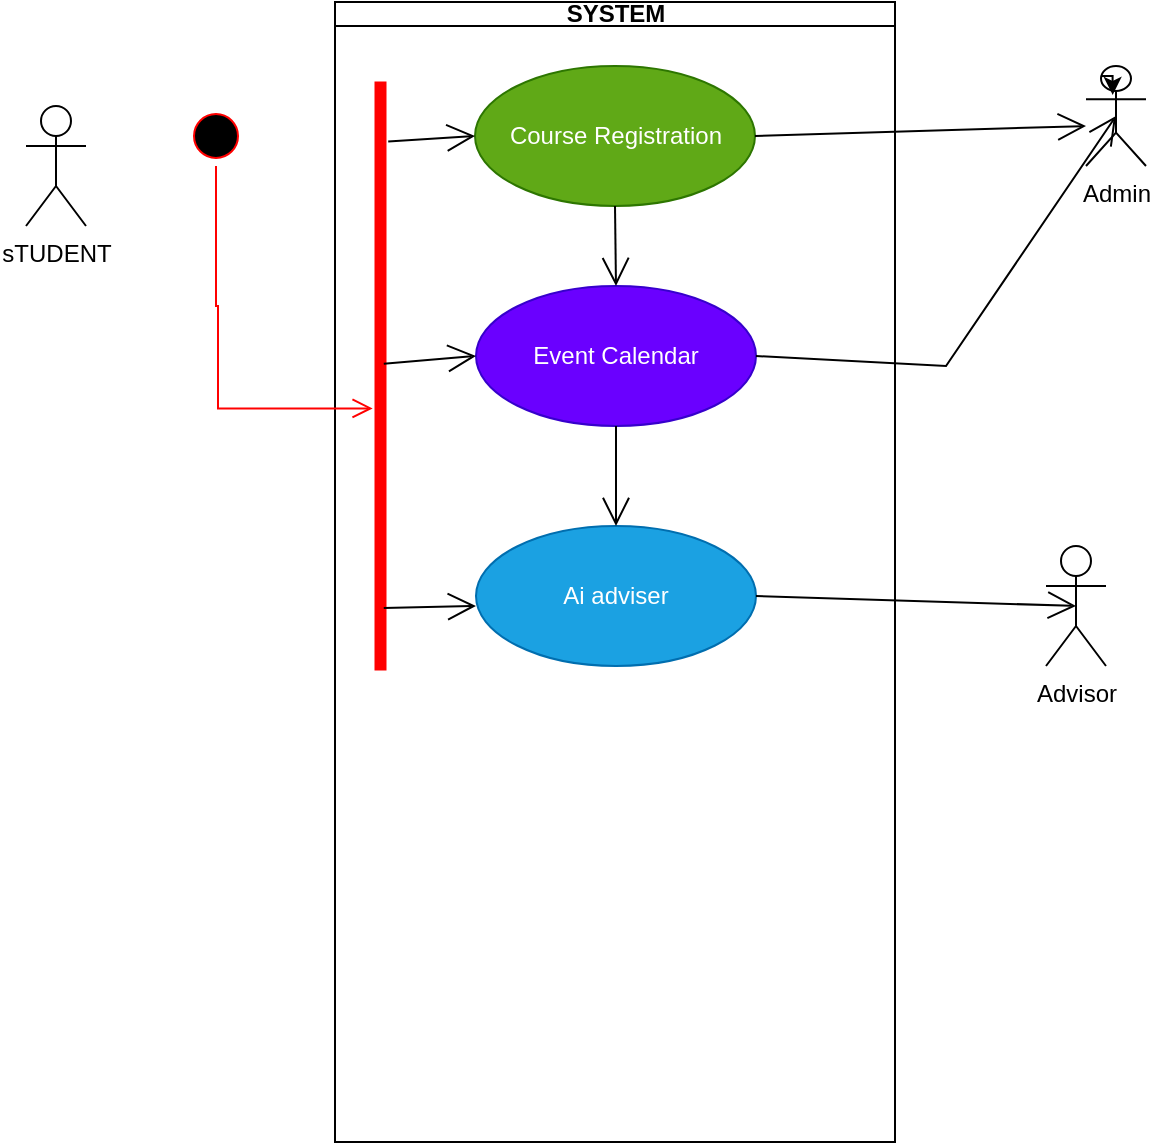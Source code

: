 <mxfile version="24.7.17">
  <diagram name="Page-1" id="e7e014a7-5840-1c2e-5031-d8a46d1fe8dd">
    <mxGraphModel dx="1152" dy="732" grid="1" gridSize="10" guides="1" tooltips="1" connect="1" arrows="1" fold="1" page="1" pageScale="1" pageWidth="1169" pageHeight="826" background="none" math="0" shadow="0">
      <root>
        <mxCell id="0" />
        <mxCell id="1" parent="0" />
        <mxCell id="3" value="SYSTEM" style="swimlane;whiteSpace=wrap;startSize=12;" parent="1" vertex="1">
          <mxGeometry x="444.5" y="128" width="280" height="570" as="geometry" />
        </mxCell>
        <mxCell id="O9mmwDviMF0tea1kizCk-47" value="Course Registration" style="ellipse;whiteSpace=wrap;html=1;fillColor=#60a917;fontColor=#ffffff;strokeColor=#2D7600;" vertex="1" parent="3">
          <mxGeometry x="70" y="32" width="140" height="70" as="geometry" />
        </mxCell>
        <mxCell id="O9mmwDviMF0tea1kizCk-49" value="Ai adviser" style="ellipse;whiteSpace=wrap;html=1;fillColor=#1ba1e2;fontColor=#ffffff;strokeColor=#006EAF;" vertex="1" parent="3">
          <mxGeometry x="70.5" y="262" width="140" height="70" as="geometry" />
        </mxCell>
        <mxCell id="O9mmwDviMF0tea1kizCk-48" value="Event Calendar" style="ellipse;whiteSpace=wrap;html=1;fillColor=#6a00ff;fontColor=#ffffff;strokeColor=#3700CC;" vertex="1" parent="3">
          <mxGeometry x="70.5" y="142" width="140" height="70" as="geometry" />
        </mxCell>
        <mxCell id="O9mmwDviMF0tea1kizCk-50" value="" style="endArrow=open;endFill=1;endSize=12;html=1;rounded=0;entryX=0.5;entryY=0;entryDx=0;entryDy=0;exitX=0.5;exitY=1;exitDx=0;exitDy=0;" edge="1" parent="3" source="O9mmwDviMF0tea1kizCk-48" target="O9mmwDviMF0tea1kizCk-49">
          <mxGeometry width="160" relative="1" as="geometry">
            <mxPoint x="5.5" y="232" as="sourcePoint" />
            <mxPoint x="165.5" y="232" as="targetPoint" />
          </mxGeometry>
        </mxCell>
        <mxCell id="O9mmwDviMF0tea1kizCk-51" value="" style="endArrow=open;endFill=1;endSize=12;html=1;rounded=0;exitX=0.5;exitY=1;exitDx=0;exitDy=0;entryX=0.5;entryY=0;entryDx=0;entryDy=0;" edge="1" parent="3" source="O9mmwDviMF0tea1kizCk-47" target="O9mmwDviMF0tea1kizCk-48">
          <mxGeometry width="160" relative="1" as="geometry">
            <mxPoint x="135.5" y="132" as="sourcePoint" />
            <mxPoint x="135.5" y="152" as="targetPoint" />
            <Array as="points" />
          </mxGeometry>
        </mxCell>
        <mxCell id="O9mmwDviMF0tea1kizCk-52" value="" style="shape=line;html=1;strokeWidth=6;strokeColor=#ff0000;rotation=90;" vertex="1" parent="3">
          <mxGeometry x="-124.5" y="182" width="294.5" height="10" as="geometry" />
        </mxCell>
        <mxCell id="O9mmwDviMF0tea1kizCk-57" value="" style="endArrow=open;endFill=1;endSize=12;html=1;rounded=0;entryX=0;entryY=0.571;entryDx=0;entryDy=0;entryPerimeter=0;exitX=0.894;exitY=0.336;exitDx=0;exitDy=0;exitPerimeter=0;" edge="1" parent="3" source="O9mmwDviMF0tea1kizCk-52" target="O9mmwDviMF0tea1kizCk-49">
          <mxGeometry width="160" relative="1" as="geometry">
            <mxPoint x="-89.5" y="296.44" as="sourcePoint" />
            <mxPoint x="70.5" y="296.44" as="targetPoint" />
          </mxGeometry>
        </mxCell>
        <mxCell id="O9mmwDviMF0tea1kizCk-58" value="" style="endArrow=open;endFill=1;endSize=12;html=1;rounded=0;entryX=0;entryY=0.5;entryDx=0;entryDy=0;exitX=0.479;exitY=0.336;exitDx=0;exitDy=0;exitPerimeter=0;" edge="1" parent="3" source="O9mmwDviMF0tea1kizCk-52" target="O9mmwDviMF0tea1kizCk-48">
          <mxGeometry width="160" relative="1" as="geometry">
            <mxPoint x="25.5" y="182" as="sourcePoint" />
            <mxPoint x="75.5" y="182" as="targetPoint" />
          </mxGeometry>
        </mxCell>
        <mxCell id="O9mmwDviMF0tea1kizCk-59" value="" style="endArrow=open;endFill=1;endSize=12;html=1;rounded=0;entryX=0;entryY=0.5;entryDx=0;entryDy=0;exitX=0.102;exitY=0.114;exitDx=0;exitDy=0;exitPerimeter=0;" edge="1" parent="3" source="O9mmwDviMF0tea1kizCk-52" target="O9mmwDviMF0tea1kizCk-47">
          <mxGeometry width="160" relative="1" as="geometry">
            <mxPoint x="-89.5" y="66.44" as="sourcePoint" />
            <mxPoint x="70.5" y="66.44" as="targetPoint" />
          </mxGeometry>
        </mxCell>
        <mxCell id="O9mmwDviMF0tea1kizCk-41" value="Advisor" style="shape=umlActor;verticalLabelPosition=bottom;verticalAlign=top;html=1;outlineConnect=0;" vertex="1" parent="1">
          <mxGeometry x="800" y="400" width="30" height="60" as="geometry" />
        </mxCell>
        <mxCell id="O9mmwDviMF0tea1kizCk-42" value="sTUDENT" style="shape=umlActor;verticalLabelPosition=bottom;verticalAlign=top;html=1;outlineConnect=0;" vertex="1" parent="1">
          <mxGeometry x="290" y="180" width="30" height="60" as="geometry" />
        </mxCell>
        <mxCell id="O9mmwDviMF0tea1kizCk-54" value="" style="ellipse;html=1;shape=startState;fillColor=#000000;strokeColor=#ff0000;" vertex="1" parent="1">
          <mxGeometry x="370" y="180" width="30" height="30" as="geometry" />
        </mxCell>
        <mxCell id="O9mmwDviMF0tea1kizCk-55" value="" style="edgeStyle=orthogonalEdgeStyle;html=1;verticalAlign=bottom;endArrow=open;endSize=8;strokeColor=#ff0000;rounded=0;entryX=0.555;entryY=0.892;entryDx=0;entryDy=0;entryPerimeter=0;" edge="1" source="O9mmwDviMF0tea1kizCk-54" parent="1" target="O9mmwDviMF0tea1kizCk-52">
          <mxGeometry relative="1" as="geometry">
            <mxPoint x="385" y="340" as="targetPoint" />
            <Array as="points">
              <mxPoint x="385" y="280" />
              <mxPoint x="386" y="331" />
            </Array>
          </mxGeometry>
        </mxCell>
        <mxCell id="O9mmwDviMF0tea1kizCk-60" value="" style="endArrow=open;endFill=1;endSize=12;html=1;rounded=0;entryX=0.5;entryY=0.5;entryDx=0;entryDy=0;entryPerimeter=0;exitX=1;exitY=0.5;exitDx=0;exitDy=0;" edge="1" parent="1" source="O9mmwDviMF0tea1kizCk-49" target="O9mmwDviMF0tea1kizCk-41">
          <mxGeometry width="160" relative="1" as="geometry">
            <mxPoint x="620" y="500" as="sourcePoint" />
            <mxPoint x="780" y="500" as="targetPoint" />
          </mxGeometry>
        </mxCell>
        <mxCell id="O9mmwDviMF0tea1kizCk-61" value="Admin" style="shape=umlActor;verticalLabelPosition=bottom;verticalAlign=top;html=1;" vertex="1" parent="1">
          <mxGeometry x="820" y="160" width="30" height="50" as="geometry" />
        </mxCell>
        <mxCell id="O9mmwDviMF0tea1kizCk-65" value="" style="endArrow=open;endFill=1;endSize=12;html=1;rounded=0;entryX=0.5;entryY=0.5;entryDx=0;entryDy=0;entryPerimeter=0;exitX=1;exitY=0.5;exitDx=0;exitDy=0;" edge="1" parent="1" source="O9mmwDviMF0tea1kizCk-48" target="O9mmwDviMF0tea1kizCk-61">
          <mxGeometry width="160" relative="1" as="geometry">
            <mxPoint x="650" y="310" as="sourcePoint" />
            <mxPoint x="810" y="310" as="targetPoint" />
            <Array as="points">
              <mxPoint x="750" y="310" />
            </Array>
          </mxGeometry>
        </mxCell>
        <mxCell id="O9mmwDviMF0tea1kizCk-66" value="" style="endArrow=open;endFill=1;endSize=12;html=1;rounded=0;exitX=1;exitY=0.5;exitDx=0;exitDy=0;" edge="1" parent="1" source="O9mmwDviMF0tea1kizCk-47">
          <mxGeometry width="160" relative="1" as="geometry">
            <mxPoint x="660" y="194.44" as="sourcePoint" />
            <mxPoint x="820" y="190" as="targetPoint" />
          </mxGeometry>
        </mxCell>
        <mxCell id="O9mmwDviMF0tea1kizCk-67" style="edgeStyle=orthogonalEdgeStyle;rounded=0;orthogonalLoop=1;jettySize=auto;html=1;exitX=0.25;exitY=0.1;exitDx=0;exitDy=0;exitPerimeter=0;entryX=0.444;entryY=0.289;entryDx=0;entryDy=0;entryPerimeter=0;" edge="1" parent="1" source="O9mmwDviMF0tea1kizCk-61" target="O9mmwDviMF0tea1kizCk-61">
          <mxGeometry relative="1" as="geometry" />
        </mxCell>
      </root>
    </mxGraphModel>
  </diagram>
</mxfile>
